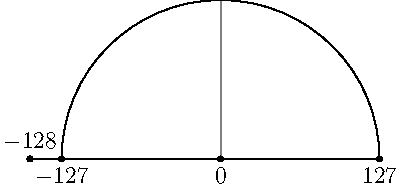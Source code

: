 size(200,0);

pair min = (-120, 0);
pair butmin = (-100, 0);
pair zero = (0, 0);
pair max = (100, 0);

draw(zero--(0, 100), gray);

draw(min--max);

dot(zero);
label("$0$", zero, 1.2S);

dot(min);
label("$-128$", min, 1.2N);

dot(butmin);
label("$-127$", butmin, 1.2S);

dot(max);
label("$127$", max, 1.2S);

draw(arc(zero, 100, 0, 180));
